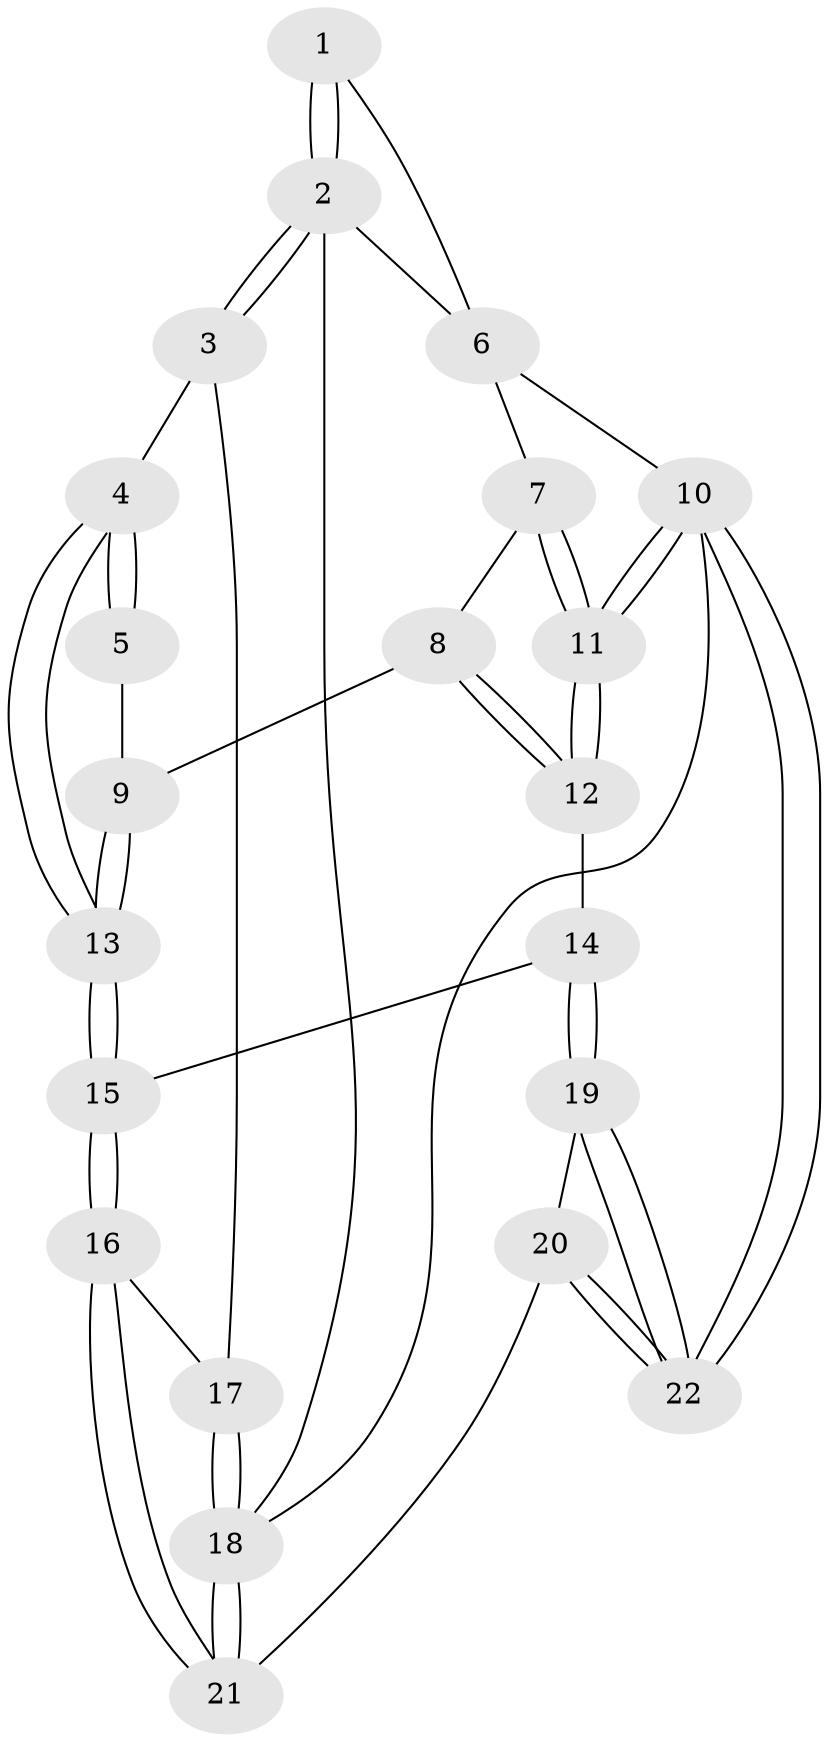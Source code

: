 // Generated by graph-tools (version 1.1) at 2025/46/02/15/25 05:46:28]
// undirected, 22 vertices, 52 edges
graph export_dot {
graph [start="1"]
  node [color=gray90,style=filled];
  1 [pos="+0.45987404885456606+0"];
  2 [pos="+0+0"];
  3 [pos="+0+0.31716863398351025"];
  4 [pos="+0+0.3197723304377713"];
  5 [pos="+0.43340917303277504+0.08739276888587177"];
  6 [pos="+1+0"];
  7 [pos="+1+0"];
  8 [pos="+0.8063292569634569+0.35645438999755763"];
  9 [pos="+0.5289405402518679+0.38926386321103507"];
  10 [pos="+1+1"];
  11 [pos="+1+0.7712601118434179"];
  12 [pos="+0.8848998781064439+0.6355463466050281"];
  13 [pos="+0.43691073492961885+0.5401313124652188"];
  14 [pos="+0.7383122995681584+0.7071594954227213"];
  15 [pos="+0.43929417821973205+0.5865885227260067"];
  16 [pos="+0.29896776121616675+0.8751300418800275"];
  17 [pos="+0+0.38032242091636886"];
  18 [pos="+0+1"];
  19 [pos="+0.7280042702790211+0.8011646226561292"];
  20 [pos="+0.4602157648626442+1"];
  21 [pos="+0.2690197634519437+1"];
  22 [pos="+1+1"];
  1 -- 2;
  1 -- 2;
  1 -- 6;
  2 -- 3;
  2 -- 3;
  2 -- 6;
  2 -- 18;
  3 -- 4;
  3 -- 17;
  4 -- 5;
  4 -- 5;
  4 -- 13;
  4 -- 13;
  5 -- 9;
  6 -- 7;
  6 -- 10;
  7 -- 8;
  7 -- 11;
  7 -- 11;
  8 -- 9;
  8 -- 12;
  8 -- 12;
  9 -- 13;
  9 -- 13;
  10 -- 11;
  10 -- 11;
  10 -- 22;
  10 -- 22;
  10 -- 18;
  11 -- 12;
  11 -- 12;
  12 -- 14;
  13 -- 15;
  13 -- 15;
  14 -- 15;
  14 -- 19;
  14 -- 19;
  15 -- 16;
  15 -- 16;
  16 -- 17;
  16 -- 21;
  16 -- 21;
  17 -- 18;
  17 -- 18;
  18 -- 21;
  18 -- 21;
  19 -- 20;
  19 -- 22;
  19 -- 22;
  20 -- 21;
  20 -- 22;
  20 -- 22;
}
